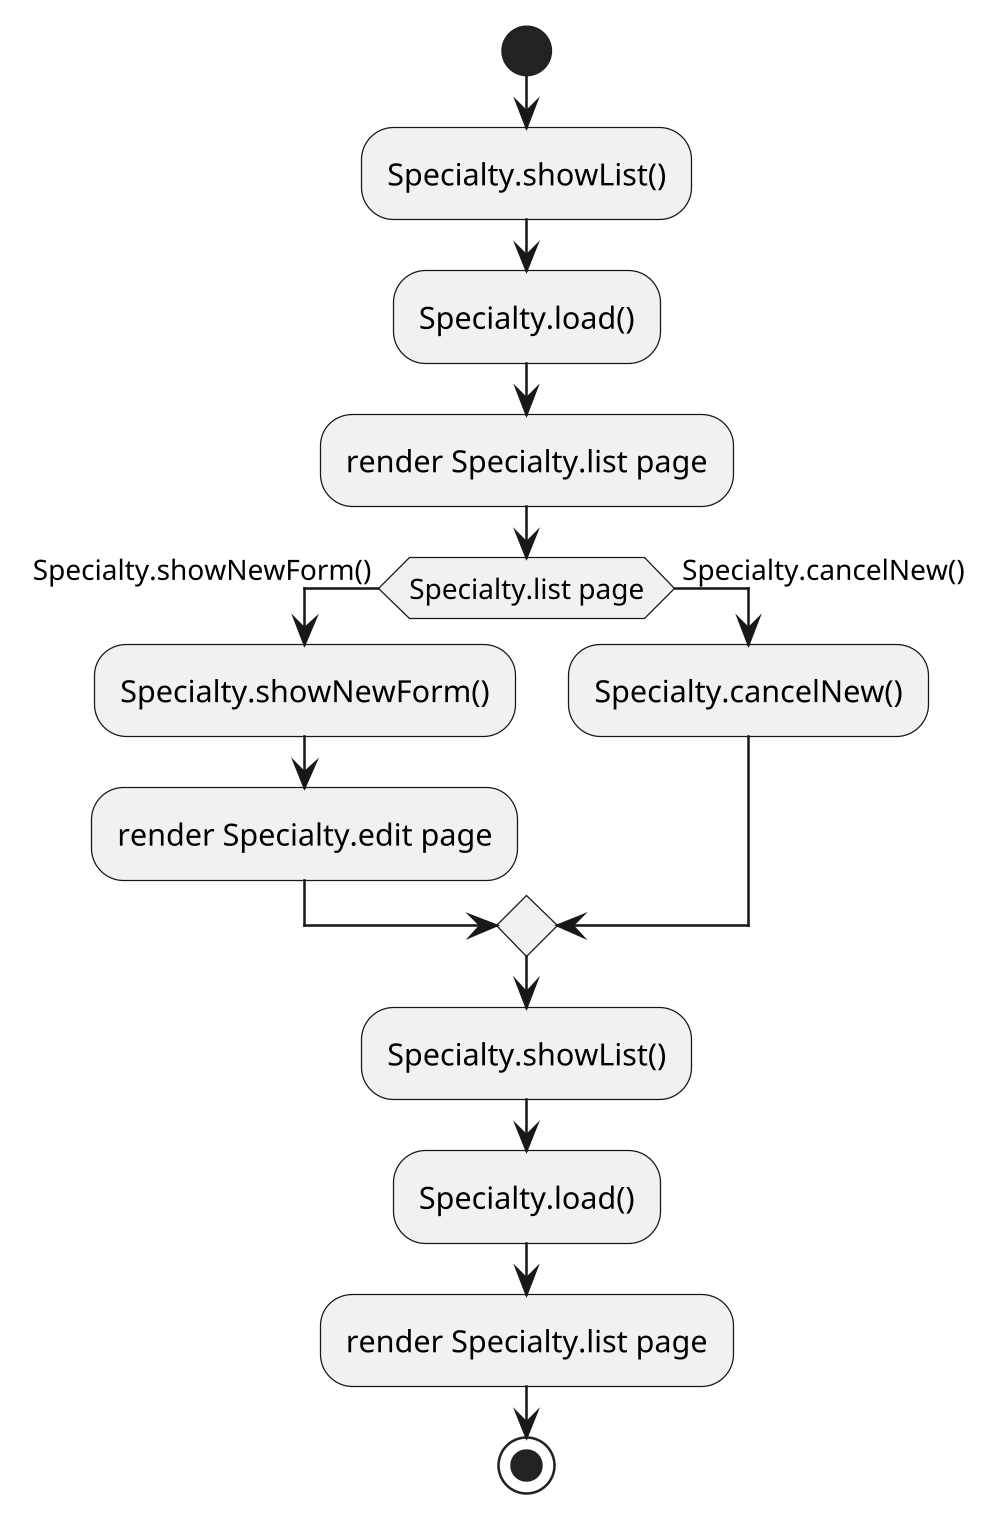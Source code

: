 @startuml
'https://plantuml.com/activity-diagram-beta

scale 1000 width

start
:Specialty.showList();
:Specialty.load();
:render Specialty.list page;
if(Specialty.list page) then ( Specialty.showNewForm() )
    :Specialty.showNewForm();
    :render Specialty.edit page;
else ( Specialty.cancelNew() )
    :Specialty.cancelNew();
endif
:Specialty.showList();
:Specialty.load();
:render Specialty.list page;
stop

@enduml
